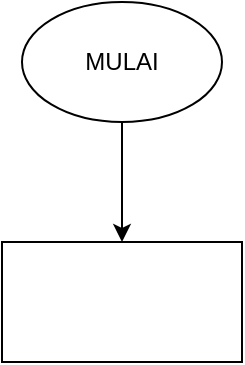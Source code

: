 <mxfile version="24.3.1" type="device">
  <diagram name="Halaman-1" id="2MGG3hbpbYL8Z4B8BV_9">
    <mxGraphModel dx="1257" dy="669" grid="1" gridSize="10" guides="1" tooltips="1" connect="1" arrows="1" fold="1" page="1" pageScale="1" pageWidth="827" pageHeight="1169" math="0" shadow="0">
      <root>
        <mxCell id="0" />
        <mxCell id="1" parent="0" />
        <mxCell id="0b0YnygKpjsZkGj9ZP2K-2" style="edgeStyle=orthogonalEdgeStyle;rounded=0;orthogonalLoop=1;jettySize=auto;html=1;" edge="1" parent="1" source="0b0YnygKpjsZkGj9ZP2K-1">
          <mxGeometry relative="1" as="geometry">
            <mxPoint x="410" y="140" as="targetPoint" />
          </mxGeometry>
        </mxCell>
        <mxCell id="0b0YnygKpjsZkGj9ZP2K-1" value="MULAI" style="ellipse;whiteSpace=wrap;html=1;" vertex="1" parent="1">
          <mxGeometry x="360" y="20" width="100" height="60" as="geometry" />
        </mxCell>
        <mxCell id="0b0YnygKpjsZkGj9ZP2K-3" value="" style="rounded=0;whiteSpace=wrap;html=1;" vertex="1" parent="1">
          <mxGeometry x="350" y="140" width="120" height="60" as="geometry" />
        </mxCell>
      </root>
    </mxGraphModel>
  </diagram>
</mxfile>
